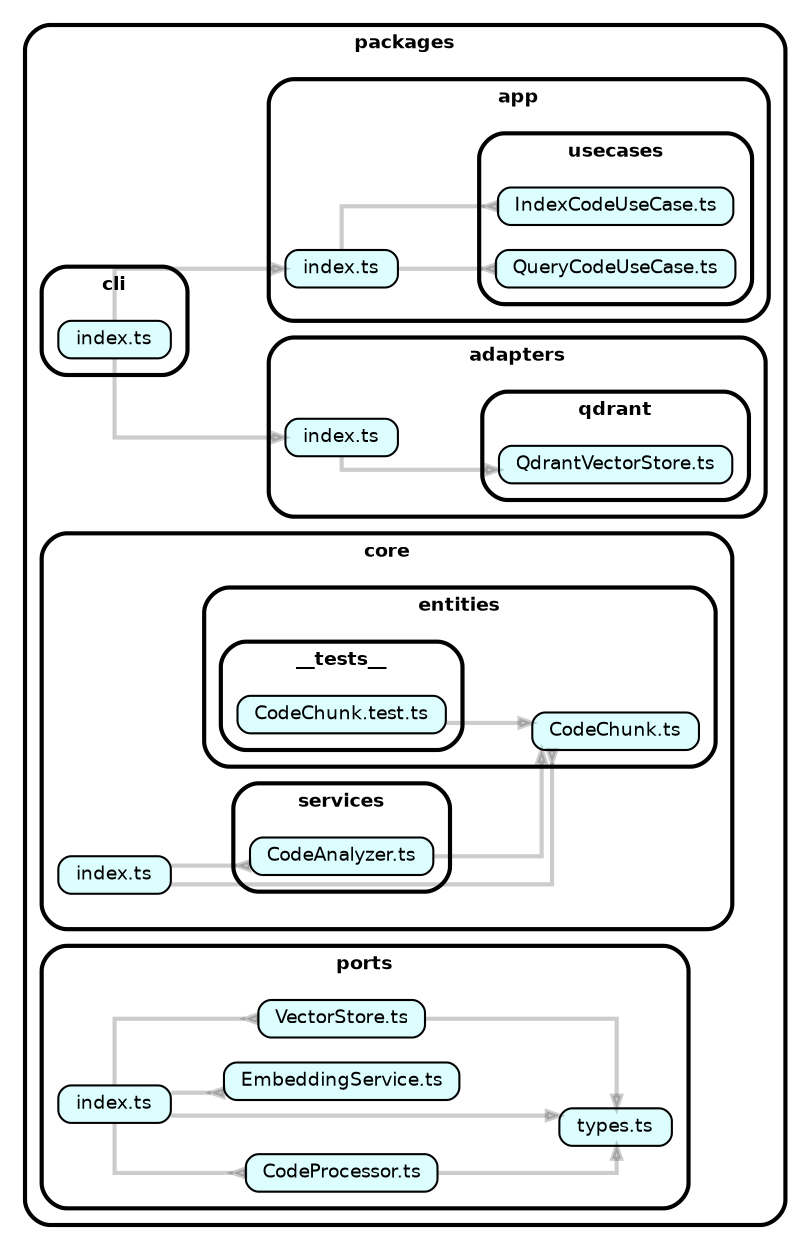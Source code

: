 strict digraph "dependency-cruiser output"{
    rankdir="LR" splines="ortho" overlap="false" nodesep="0.16" ranksep="0.18" fontname="Helvetica-bold" fontsize="9" style="rounded,bold,filled" fillcolor="#ffffff" compound="true"
    node [shape="box" style="rounded, filled" height="0.2" color="black" fillcolor="#ffffcc" fontcolor="black" fontname="Helvetica" fontsize="9"]
    edge [arrowhead="normal" arrowsize="0.6" penwidth="2.0" color="#00000033" fontname="Helvetica" fontsize="9"]

    subgraph "cluster_packages" {label="packages" subgraph "cluster_packages/adapters" {label="adapters" "packages/adapters/index.ts" [label=<index.ts> tooltip="index.ts" URL="packages/adapters/index.ts" fillcolor="#ddfeff"] } }
    "packages/adapters/index.ts" -> "packages/adapters/qdrant/QdrantVectorStore.ts"
    subgraph "cluster_packages" {label="packages" subgraph "cluster_packages/adapters" {label="adapters" subgraph "cluster_packages/adapters/qdrant" {label="qdrant" "packages/adapters/qdrant/QdrantVectorStore.ts" [label=<QdrantVectorStore.ts> tooltip="QdrantVectorStore.ts" URL="packages/adapters/qdrant/QdrantVectorStore.ts" fillcolor="#ddfeff"] } } }
    subgraph "cluster_packages" {label="packages" subgraph "cluster_packages/app" {label="app" "packages/app/index.ts" [label=<index.ts> tooltip="index.ts" URL="packages/app/index.ts" fillcolor="#ddfeff"] } }
    "packages/app/index.ts" -> "packages/app/usecases/IndexCodeUseCase.ts" [arrowhead="inv"]
    "packages/app/index.ts" -> "packages/app/usecases/QueryCodeUseCase.ts" [arrowhead="inv"]
    subgraph "cluster_packages" {label="packages" subgraph "cluster_packages/app" {label="app" subgraph "cluster_packages/app/usecases" {label="usecases" "packages/app/usecases/IndexCodeUseCase.ts" [label=<IndexCodeUseCase.ts> tooltip="IndexCodeUseCase.ts" URL="packages/app/usecases/IndexCodeUseCase.ts" fillcolor="#ddfeff"] } } }
    subgraph "cluster_packages" {label="packages" subgraph "cluster_packages/app" {label="app" subgraph "cluster_packages/app/usecases" {label="usecases" "packages/app/usecases/QueryCodeUseCase.ts" [label=<QueryCodeUseCase.ts> tooltip="QueryCodeUseCase.ts" URL="packages/app/usecases/QueryCodeUseCase.ts" fillcolor="#ddfeff"] } } }
    subgraph "cluster_packages" {label="packages" subgraph "cluster_packages/cli" {label="cli" "packages/cli/index.ts" [label=<index.ts> tooltip="index.ts" URL="packages/cli/index.ts" fillcolor="#ddfeff"] } }
    "packages/cli/index.ts" -> "packages/adapters/index.ts"
    "packages/cli/index.ts" -> "packages/app/index.ts"
    subgraph "cluster_packages" {label="packages" subgraph "cluster_packages/core" {label="core" subgraph "cluster_packages/core/entities" {label="entities" "packages/core/entities/CodeChunk.ts" [label=<CodeChunk.ts> tooltip="CodeChunk.ts" URL="packages/core/entities/CodeChunk.ts" fillcolor="#ddfeff"] } } }
    subgraph "cluster_packages" {label="packages" subgraph "cluster_packages/core" {label="core" subgraph "cluster_packages/core/entities" {label="entities" subgraph "cluster_packages/core/entities/__tests__" {label="__tests__" "packages/core/entities/__tests__/CodeChunk.test.ts" [label=<CodeChunk.test.ts> tooltip="CodeChunk.test.ts" URL="packages/core/entities/__tests__/CodeChunk.test.ts" fillcolor="#ddfeff"] } } } }
    "packages/core/entities/__tests__/CodeChunk.test.ts" -> "packages/core/entities/CodeChunk.ts"
    subgraph "cluster_packages" {label="packages" subgraph "cluster_packages/core" {label="core" "packages/core/index.ts" [label=<index.ts> tooltip="index.ts" URL="packages/core/index.ts" fillcolor="#ddfeff"] } }
    "packages/core/index.ts" -> "packages/core/entities/CodeChunk.ts" [arrowhead="inv"]
    "packages/core/index.ts" -> "packages/core/services/CodeAnalyzer.ts" [arrowhead="inv"]
    subgraph "cluster_packages" {label="packages" subgraph "cluster_packages/core" {label="core" subgraph "cluster_packages/core/services" {label="services" "packages/core/services/CodeAnalyzer.ts" [label=<CodeAnalyzer.ts> tooltip="CodeAnalyzer.ts" URL="packages/core/services/CodeAnalyzer.ts" fillcolor="#ddfeff"] } } }
    "packages/core/services/CodeAnalyzer.ts" -> "packages/core/entities/CodeChunk.ts"
    subgraph "cluster_packages" {label="packages" subgraph "cluster_packages/ports" {label="ports" "packages/ports/CodeProcessor.ts" [label=<CodeProcessor.ts> tooltip="CodeProcessor.ts" URL="packages/ports/CodeProcessor.ts" fillcolor="#ddfeff"] } }
    "packages/ports/CodeProcessor.ts" -> "packages/ports/types.ts"
    subgraph "cluster_packages" {label="packages" subgraph "cluster_packages/ports" {label="ports" "packages/ports/EmbeddingService.ts" [label=<EmbeddingService.ts> tooltip="EmbeddingService.ts" URL="packages/ports/EmbeddingService.ts" fillcolor="#ddfeff"] } }
    subgraph "cluster_packages" {label="packages" subgraph "cluster_packages/ports" {label="ports" "packages/ports/VectorStore.ts" [label=<VectorStore.ts> tooltip="VectorStore.ts" URL="packages/ports/VectorStore.ts" fillcolor="#ddfeff"] } }
    "packages/ports/VectorStore.ts" -> "packages/ports/types.ts"
    subgraph "cluster_packages" {label="packages" subgraph "cluster_packages/ports" {label="ports" "packages/ports/index.ts" [label=<index.ts> tooltip="index.ts" URL="packages/ports/index.ts" fillcolor="#ddfeff"] } }
    "packages/ports/index.ts" -> "packages/ports/CodeProcessor.ts" [arrowhead="inv"]
    "packages/ports/index.ts" -> "packages/ports/EmbeddingService.ts" [arrowhead="inv"]
    "packages/ports/index.ts" -> "packages/ports/types.ts"
    "packages/ports/index.ts" -> "packages/ports/VectorStore.ts" [arrowhead="inv"]
    subgraph "cluster_packages" {label="packages" subgraph "cluster_packages/ports" {label="ports" "packages/ports/types.ts" [label=<types.ts> tooltip="types.ts" URL="packages/ports/types.ts" fillcolor="#ddfeff"] } }
}
